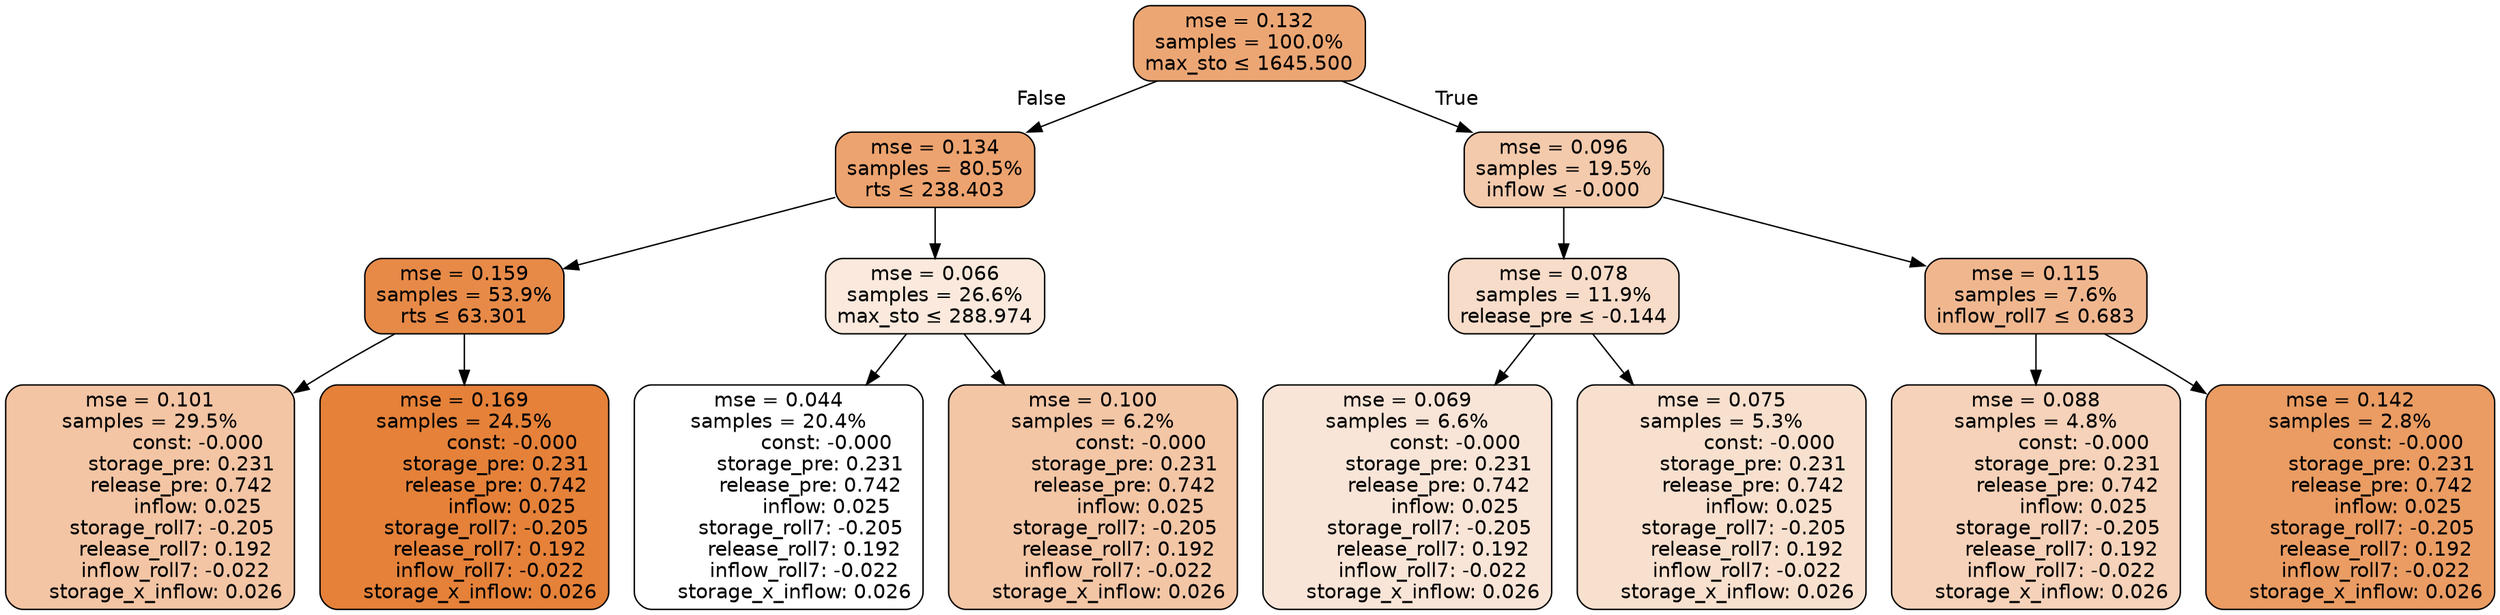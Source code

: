 digraph tree {
node [shape=rectangle, style="filled, rounded", color="black", fontname=helvetica] ;
edge [fontname=helvetica] ;
	"0" [label="mse = 0.132
samples = 100.0%
max_sto &le; 1645.500", fillcolor="#eca674"]
	"1" [label="mse = 0.134
samples = 80.5%
rts &le; 238.403", fillcolor="#eca36f"]
	"2" [label="mse = 0.159
samples = 53.9%
rts &le; 63.301", fillcolor="#e78a48"]
	"3" [label="mse = 0.101
samples = 29.5%
               const: -0.000
          storage_pre: 0.231
          release_pre: 0.742
               inflow: 0.025
       storage_roll7: -0.205
        release_roll7: 0.192
        inflow_roll7: -0.022
     storage_x_inflow: 0.026", fillcolor="#f3c5a4"]
	"4" [label="mse = 0.169
samples = 24.5%
               const: -0.000
          storage_pre: 0.231
          release_pre: 0.742
               inflow: 0.025
       storage_roll7: -0.205
        release_roll7: 0.192
        inflow_roll7: -0.022
     storage_x_inflow: 0.026", fillcolor="#e58139"]
	"5" [label="mse = 0.066
samples = 26.6%
max_sto &le; 288.974", fillcolor="#fae9dc"]
	"6" [label="mse = 0.044
samples = 20.4%
               const: -0.000
          storage_pre: 0.231
          release_pre: 0.742
               inflow: 0.025
       storage_roll7: -0.205
        release_roll7: 0.192
        inflow_roll7: -0.022
     storage_x_inflow: 0.026", fillcolor="#ffffff"]
	"7" [label="mse = 0.100
samples = 6.2%
               const: -0.000
          storage_pre: 0.231
          release_pre: 0.742
               inflow: 0.025
       storage_roll7: -0.205
        release_roll7: 0.192
        inflow_roll7: -0.022
     storage_x_inflow: 0.026", fillcolor="#f3c6a6"]
	"8" [label="mse = 0.096
samples = 19.5%
inflow &le; -0.000", fillcolor="#f4caac"]
	"9" [label="mse = 0.078
samples = 11.9%
release_pre &le; -0.144", fillcolor="#f7dcc9"]
	"10" [label="mse = 0.069
samples = 6.6%
               const: -0.000
          storage_pre: 0.231
          release_pre: 0.742
               inflow: 0.025
       storage_roll7: -0.205
        release_roll7: 0.192
        inflow_roll7: -0.022
     storage_x_inflow: 0.026", fillcolor="#f9e5d7"]
	"11" [label="mse = 0.075
samples = 5.3%
               const: -0.000
          storage_pre: 0.231
          release_pre: 0.742
               inflow: 0.025
       storage_roll7: -0.205
        release_roll7: 0.192
        inflow_roll7: -0.022
     storage_x_inflow: 0.026", fillcolor="#f8e0ce"]
	"12" [label="mse = 0.115
samples = 7.6%
inflow_roll7 &le; 0.683", fillcolor="#f0b78f"]
	"13" [label="mse = 0.088
samples = 4.8%
               const: -0.000
          storage_pre: 0.231
          release_pre: 0.742
               inflow: 0.025
       storage_roll7: -0.205
        release_roll7: 0.192
        inflow_roll7: -0.022
     storage_x_inflow: 0.026", fillcolor="#f5d2b9"]
	"14" [label="mse = 0.142
samples = 2.8%
               const: -0.000
          storage_pre: 0.231
          release_pre: 0.742
               inflow: 0.025
       storage_roll7: -0.205
        release_roll7: 0.192
        inflow_roll7: -0.022
     storage_x_inflow: 0.026", fillcolor="#ea9c63"]

	"0" -> "1" [labeldistance=2.5, labelangle=45, headlabel="False"]
	"1" -> "2"
	"2" -> "3"
	"2" -> "4"
	"1" -> "5"
	"5" -> "6"
	"5" -> "7"
	"0" -> "8" [labeldistance=2.5, labelangle=-45, headlabel="True"]
	"8" -> "9"
	"9" -> "10"
	"9" -> "11"
	"8" -> "12"
	"12" -> "13"
	"12" -> "14"
}